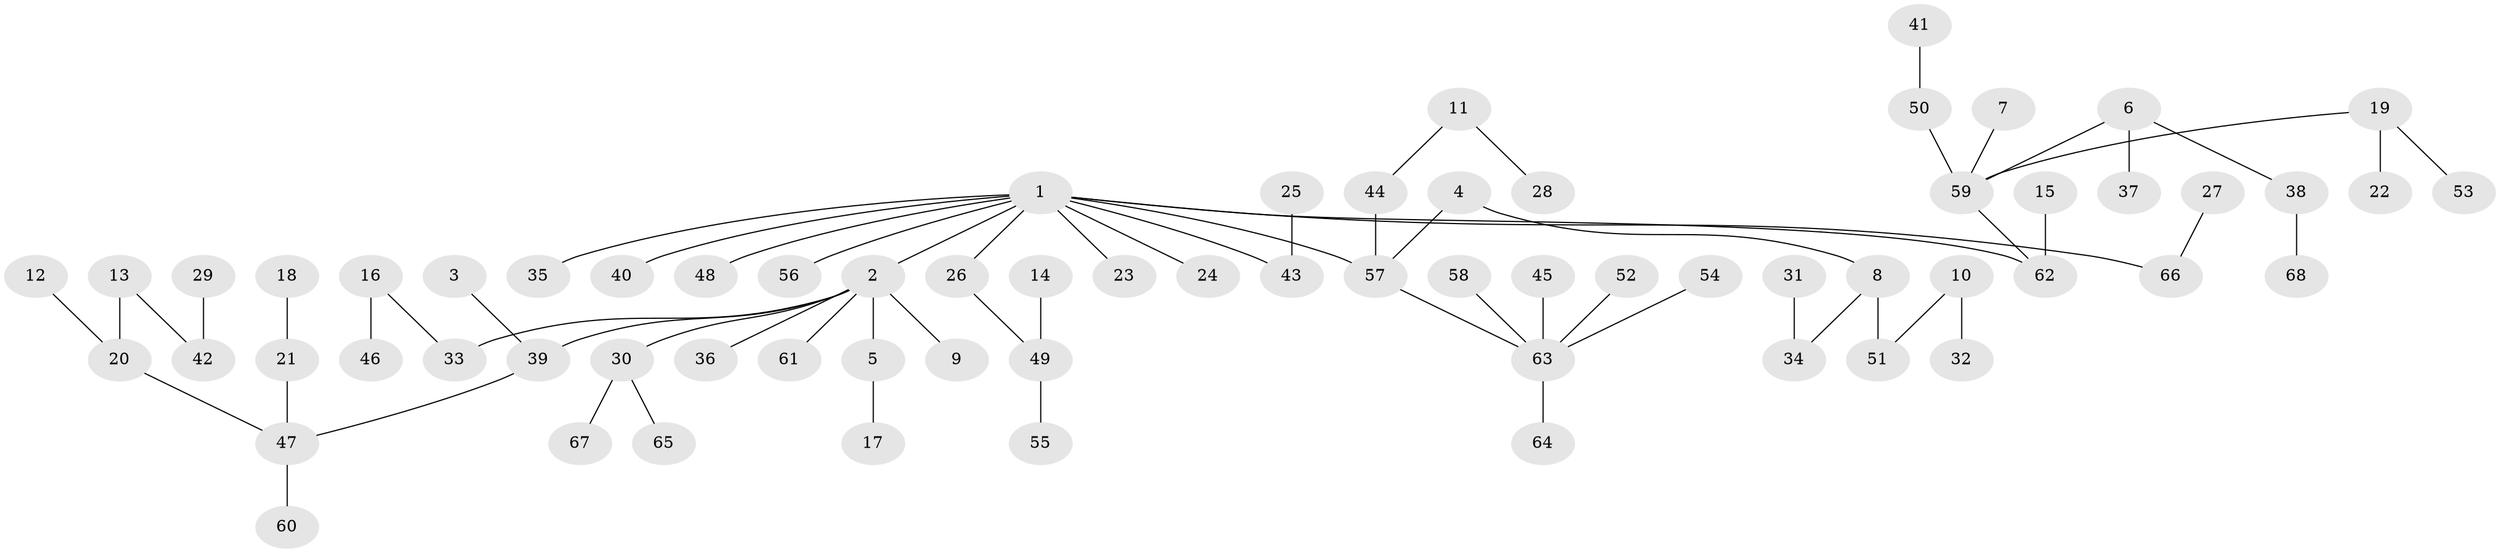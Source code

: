 // original degree distribution, {4: 0.08148148148148149, 9: 0.007407407407407408, 2: 0.3111111111111111, 8: 0.007407407407407408, 3: 0.1037037037037037, 6: 0.007407407407407408, 7: 0.007407407407407408, 1: 0.4666666666666667, 5: 0.007407407407407408}
// Generated by graph-tools (version 1.1) at 2025/26/03/09/25 03:26:33]
// undirected, 68 vertices, 67 edges
graph export_dot {
graph [start="1"]
  node [color=gray90,style=filled];
  1;
  2;
  3;
  4;
  5;
  6;
  7;
  8;
  9;
  10;
  11;
  12;
  13;
  14;
  15;
  16;
  17;
  18;
  19;
  20;
  21;
  22;
  23;
  24;
  25;
  26;
  27;
  28;
  29;
  30;
  31;
  32;
  33;
  34;
  35;
  36;
  37;
  38;
  39;
  40;
  41;
  42;
  43;
  44;
  45;
  46;
  47;
  48;
  49;
  50;
  51;
  52;
  53;
  54;
  55;
  56;
  57;
  58;
  59;
  60;
  61;
  62;
  63;
  64;
  65;
  66;
  67;
  68;
  1 -- 2 [weight=1.0];
  1 -- 23 [weight=1.0];
  1 -- 24 [weight=1.0];
  1 -- 26 [weight=1.0];
  1 -- 35 [weight=1.0];
  1 -- 40 [weight=1.0];
  1 -- 43 [weight=1.0];
  1 -- 48 [weight=1.0];
  1 -- 56 [weight=1.0];
  1 -- 57 [weight=1.0];
  1 -- 62 [weight=1.0];
  1 -- 66 [weight=1.0];
  2 -- 5 [weight=1.0];
  2 -- 9 [weight=1.0];
  2 -- 30 [weight=1.0];
  2 -- 33 [weight=1.0];
  2 -- 36 [weight=1.0];
  2 -- 39 [weight=1.0];
  2 -- 61 [weight=1.0];
  3 -- 39 [weight=1.0];
  4 -- 8 [weight=1.0];
  4 -- 57 [weight=1.0];
  5 -- 17 [weight=1.0];
  6 -- 37 [weight=1.0];
  6 -- 38 [weight=1.0];
  6 -- 59 [weight=1.0];
  7 -- 59 [weight=1.0];
  8 -- 34 [weight=1.0];
  8 -- 51 [weight=1.0];
  10 -- 32 [weight=1.0];
  10 -- 51 [weight=1.0];
  11 -- 28 [weight=1.0];
  11 -- 44 [weight=1.0];
  12 -- 20 [weight=1.0];
  13 -- 20 [weight=1.0];
  13 -- 42 [weight=1.0];
  14 -- 49 [weight=1.0];
  15 -- 62 [weight=1.0];
  16 -- 33 [weight=1.0];
  16 -- 46 [weight=1.0];
  18 -- 21 [weight=1.0];
  19 -- 22 [weight=1.0];
  19 -- 53 [weight=1.0];
  19 -- 59 [weight=1.0];
  20 -- 47 [weight=1.0];
  21 -- 47 [weight=1.0];
  25 -- 43 [weight=1.0];
  26 -- 49 [weight=1.0];
  27 -- 66 [weight=1.0];
  29 -- 42 [weight=1.0];
  30 -- 65 [weight=1.0];
  30 -- 67 [weight=1.0];
  31 -- 34 [weight=1.0];
  38 -- 68 [weight=1.0];
  39 -- 47 [weight=1.0];
  41 -- 50 [weight=1.0];
  44 -- 57 [weight=1.0];
  45 -- 63 [weight=1.0];
  47 -- 60 [weight=1.0];
  49 -- 55 [weight=1.0];
  50 -- 59 [weight=1.0];
  52 -- 63 [weight=1.0];
  54 -- 63 [weight=1.0];
  57 -- 63 [weight=1.0];
  58 -- 63 [weight=1.0];
  59 -- 62 [weight=1.0];
  63 -- 64 [weight=1.0];
}
